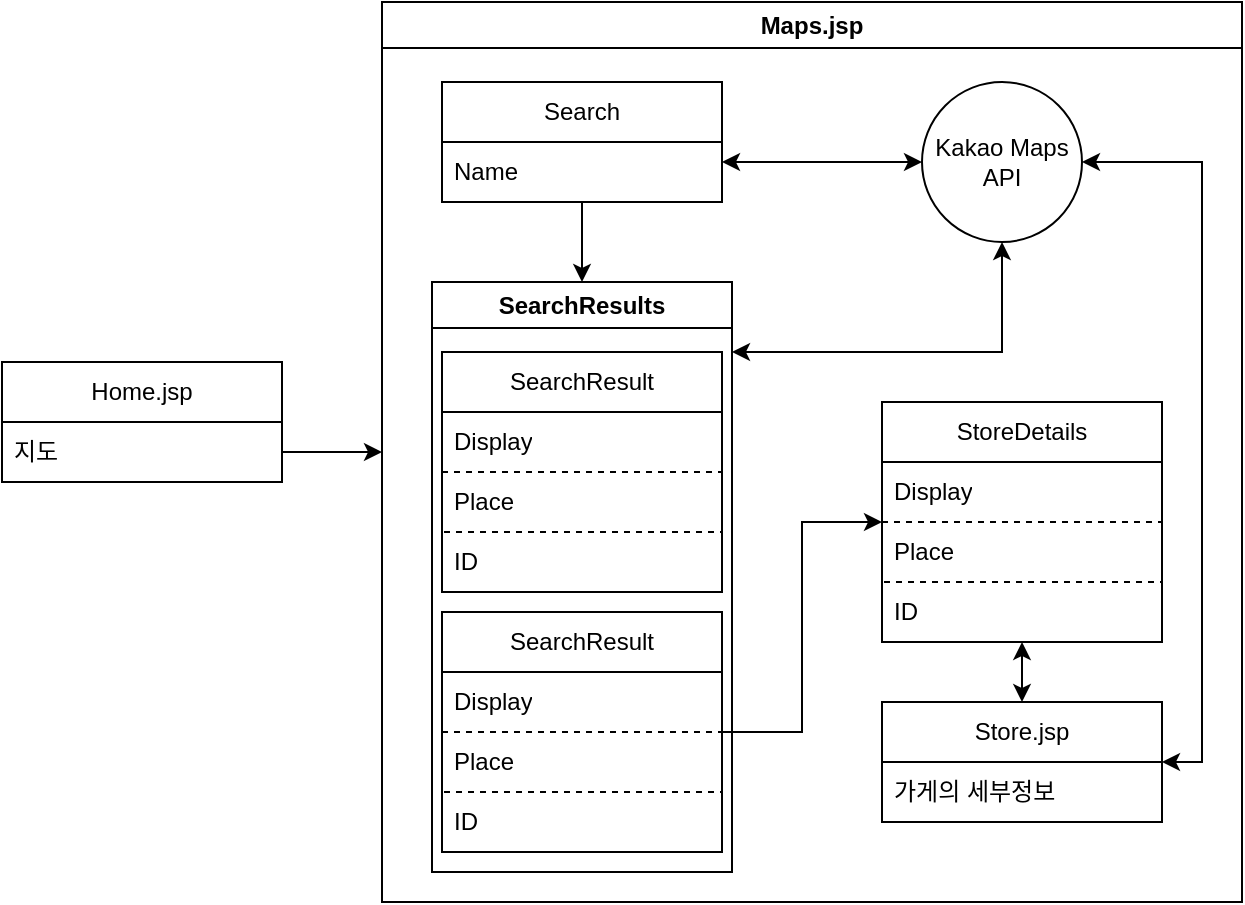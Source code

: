 <mxfile>
    <diagram name="페이지-1" id="fRm4ZINmxPmVJy2ouT4q">
        <mxGraphModel dx="1123" dy="522" grid="1" gridSize="10" guides="1" tooltips="1" connect="1" arrows="1" fold="1" page="1" pageScale="1" pageWidth="1100" pageHeight="850" math="0" shadow="0">
            <root>
                <mxCell id="0"/>
                <mxCell id="1" parent="0"/>
                <mxCell id="sIU6AUuXKET5G-IMV9QI-1" value="&lt;div&gt;Home.jsp&lt;/div&gt;" style="swimlane;fontStyle=0;childLayout=stackLayout;horizontal=1;startSize=30;horizontalStack=0;resizeParent=1;resizeParentMax=0;resizeLast=0;collapsible=1;marginBottom=0;whiteSpace=wrap;html=1;" parent="1" vertex="1">
                    <mxGeometry x="160" y="350" width="140" height="60" as="geometry">
                        <mxRectangle x="430" y="270" width="90" height="30" as="alternateBounds"/>
                    </mxGeometry>
                </mxCell>
                <mxCell id="sIU6AUuXKET5G-IMV9QI-2" value="지도" style="text;strokeColor=none;fillColor=none;align=left;verticalAlign=middle;spacingLeft=4;spacingRight=4;overflow=hidden;points=[[0,0.5],[1,0.5]];portConstraint=eastwest;rotatable=0;whiteSpace=wrap;html=1;" parent="sIU6AUuXKET5G-IMV9QI-1" vertex="1">
                    <mxGeometry y="30" width="140" height="30" as="geometry"/>
                </mxCell>
                <mxCell id="sIU6AUuXKET5G-IMV9QI-36" value="&lt;div&gt;Maps.jsp&lt;/div&gt;" style="swimlane;whiteSpace=wrap;html=1;" parent="1" vertex="1">
                    <mxGeometry x="350" y="170" width="430" height="450" as="geometry"/>
                </mxCell>
                <mxCell id="sIU6AUuXKET5G-IMV9QI-50" style="edgeStyle=orthogonalEdgeStyle;rounded=0;orthogonalLoop=1;jettySize=auto;html=1;startArrow=classic;startFill=1;" parent="sIU6AUuXKET5G-IMV9QI-36" source="sIU6AUuXKET5G-IMV9QI-39" target="sIU6AUuXKET5G-IMV9QI-55" edge="1">
                    <mxGeometry relative="1" as="geometry">
                        <mxPoint x="160" y="175" as="targetPoint"/>
                        <Array as="points">
                            <mxPoint x="310" y="175"/>
                        </Array>
                    </mxGeometry>
                </mxCell>
                <mxCell id="sIU6AUuXKET5G-IMV9QI-39" value="&lt;div&gt;Kakao Maps&lt;/div&gt;&lt;div&gt;API&lt;br&gt;&lt;/div&gt;" style="ellipse;whiteSpace=wrap;html=1;aspect=fixed;" parent="sIU6AUuXKET5G-IMV9QI-36" vertex="1">
                    <mxGeometry x="270" y="40" width="80" height="80" as="geometry"/>
                </mxCell>
                <mxCell id="3" style="edgeStyle=orthogonalEdgeStyle;rounded=0;html=1;startArrow=none;startFill=0;" edge="1" parent="sIU6AUuXKET5G-IMV9QI-36" source="sIU6AUuXKET5G-IMV9QI-41" target="sIU6AUuXKET5G-IMV9QI-55">
                    <mxGeometry relative="1" as="geometry"/>
                </mxCell>
                <mxCell id="sIU6AUuXKET5G-IMV9QI-41" value="Search" style="swimlane;fontStyle=0;childLayout=stackLayout;horizontal=1;startSize=30;horizontalStack=0;resizeParent=1;resizeParentMax=0;resizeLast=0;collapsible=1;marginBottom=0;whiteSpace=wrap;html=1;" parent="sIU6AUuXKET5G-IMV9QI-36" vertex="1">
                    <mxGeometry x="30" y="40" width="140" height="60" as="geometry"/>
                </mxCell>
                <mxCell id="sIU6AUuXKET5G-IMV9QI-42" value="Name" style="text;strokeColor=none;fillColor=none;align=left;verticalAlign=middle;spacingLeft=4;spacingRight=4;overflow=hidden;points=[[0,0.5],[1,0.5]];portConstraint=eastwest;rotatable=0;whiteSpace=wrap;html=1;" parent="sIU6AUuXKET5G-IMV9QI-41" vertex="1">
                    <mxGeometry y="30" width="140" height="30" as="geometry"/>
                </mxCell>
                <mxCell id="sIU6AUuXKET5G-IMV9QI-49" style="edgeStyle=orthogonalEdgeStyle;rounded=0;orthogonalLoop=1;jettySize=auto;html=1;startArrow=classic;startFill=1;" parent="sIU6AUuXKET5G-IMV9QI-36" source="sIU6AUuXKET5G-IMV9QI-42" target="sIU6AUuXKET5G-IMV9QI-39" edge="1">
                    <mxGeometry relative="1" as="geometry">
                        <Array as="points">
                            <mxPoint x="190" y="80"/>
                            <mxPoint x="190" y="80"/>
                        </Array>
                    </mxGeometry>
                </mxCell>
                <mxCell id="sIU6AUuXKET5G-IMV9QI-55" value="SearchResults" style="swimlane;whiteSpace=wrap;html=1;" parent="sIU6AUuXKET5G-IMV9QI-36" vertex="1">
                    <mxGeometry x="25" y="140" width="150" height="295" as="geometry"/>
                </mxCell>
                <mxCell id="sIU6AUuXKET5G-IMV9QI-51" value="SearchResult" style="swimlane;fontStyle=0;childLayout=stackLayout;horizontal=1;startSize=30;horizontalStack=0;resizeParent=1;resizeParentMax=0;resizeLast=0;collapsible=1;marginBottom=0;whiteSpace=wrap;html=1;" parent="sIU6AUuXKET5G-IMV9QI-55" vertex="1">
                    <mxGeometry x="5" y="35" width="140" height="120" as="geometry"/>
                </mxCell>
                <mxCell id="sIU6AUuXKET5G-IMV9QI-52" value="Display" style="text;strokeColor=none;fillColor=none;align=left;verticalAlign=middle;spacingLeft=4;spacingRight=4;overflow=hidden;points=[[0,0.5],[1,0.5]];portConstraint=eastwest;rotatable=0;whiteSpace=wrap;html=1;" parent="sIU6AUuXKET5G-IMV9QI-51" vertex="1">
                    <mxGeometry y="30" width="140" height="30" as="geometry"/>
                </mxCell>
                <mxCell id="sIU6AUuXKET5G-IMV9QI-53" value="Place" style="text;strokeColor=default;fillColor=none;align=left;verticalAlign=middle;spacingLeft=4;spacingRight=4;overflow=hidden;points=[[0,0.5],[1,0.5]];portConstraint=eastwest;rotatable=0;whiteSpace=wrap;html=1;dashed=1;" parent="sIU6AUuXKET5G-IMV9QI-51" vertex="1">
                    <mxGeometry y="60" width="140" height="30" as="geometry"/>
                </mxCell>
                <mxCell id="sIU6AUuXKET5G-IMV9QI-54" value="ID" style="text;strokeColor=none;fillColor=none;align=left;verticalAlign=middle;spacingLeft=4;spacingRight=4;overflow=hidden;points=[[0,0.5],[1,0.5]];portConstraint=eastwest;rotatable=0;whiteSpace=wrap;html=1;" parent="sIU6AUuXKET5G-IMV9QI-51" vertex="1">
                    <mxGeometry y="90" width="140" height="30" as="geometry"/>
                </mxCell>
                <mxCell id="sIU6AUuXKET5G-IMV9QI-56" value="SearchResult" style="swimlane;fontStyle=0;childLayout=stackLayout;horizontal=1;startSize=30;horizontalStack=0;resizeParent=1;resizeParentMax=0;resizeLast=0;collapsible=1;marginBottom=0;whiteSpace=wrap;html=1;" parent="sIU6AUuXKET5G-IMV9QI-55" vertex="1">
                    <mxGeometry x="5" y="165" width="140" height="120" as="geometry"/>
                </mxCell>
                <mxCell id="sIU6AUuXKET5G-IMV9QI-57" value="Display" style="text;strokeColor=none;fillColor=none;align=left;verticalAlign=middle;spacingLeft=4;spacingRight=4;overflow=hidden;points=[[0,0.5],[1,0.5]];portConstraint=eastwest;rotatable=0;whiteSpace=wrap;html=1;" parent="sIU6AUuXKET5G-IMV9QI-56" vertex="1">
                    <mxGeometry y="30" width="140" height="30" as="geometry"/>
                </mxCell>
                <mxCell id="sIU6AUuXKET5G-IMV9QI-58" value="Place" style="text;strokeColor=default;fillColor=none;align=left;verticalAlign=middle;spacingLeft=4;spacingRight=4;overflow=hidden;points=[[0,0.5],[1,0.5]];portConstraint=eastwest;rotatable=0;whiteSpace=wrap;html=1;dashed=1;" parent="sIU6AUuXKET5G-IMV9QI-56" vertex="1">
                    <mxGeometry y="60" width="140" height="30" as="geometry"/>
                </mxCell>
                <mxCell id="sIU6AUuXKET5G-IMV9QI-59" value="ID" style="text;strokeColor=none;fillColor=none;align=left;verticalAlign=middle;spacingLeft=4;spacingRight=4;overflow=hidden;points=[[0,0.5],[1,0.5]];portConstraint=eastwest;rotatable=0;whiteSpace=wrap;html=1;" parent="sIU6AUuXKET5G-IMV9QI-56" vertex="1">
                    <mxGeometry y="90" width="140" height="30" as="geometry"/>
                </mxCell>
                <mxCell id="sIU6AUuXKET5G-IMV9QI-60" value="StoreDetails" style="swimlane;fontStyle=0;childLayout=stackLayout;horizontal=1;startSize=30;horizontalStack=0;resizeParent=1;resizeParentMax=0;resizeLast=0;collapsible=1;marginBottom=0;whiteSpace=wrap;html=1;" parent="sIU6AUuXKET5G-IMV9QI-36" vertex="1">
                    <mxGeometry x="250" y="200" width="140" height="120" as="geometry"/>
                </mxCell>
                <mxCell id="sIU6AUuXKET5G-IMV9QI-61" value="Display" style="text;strokeColor=none;fillColor=none;align=left;verticalAlign=middle;spacingLeft=4;spacingRight=4;overflow=hidden;points=[[0,0.5],[1,0.5]];portConstraint=eastwest;rotatable=0;whiteSpace=wrap;html=1;" parent="sIU6AUuXKET5G-IMV9QI-60" vertex="1">
                    <mxGeometry y="30" width="140" height="30" as="geometry"/>
                </mxCell>
                <mxCell id="sIU6AUuXKET5G-IMV9QI-62" value="Place" style="text;strokeColor=default;fillColor=none;align=left;verticalAlign=middle;spacingLeft=4;spacingRight=4;overflow=hidden;points=[[0,0.5],[1,0.5]];portConstraint=eastwest;rotatable=0;whiteSpace=wrap;html=1;dashed=1;" parent="sIU6AUuXKET5G-IMV9QI-60" vertex="1">
                    <mxGeometry y="60" width="140" height="30" as="geometry"/>
                </mxCell>
                <mxCell id="sIU6AUuXKET5G-IMV9QI-63" value="ID" style="text;strokeColor=none;fillColor=none;align=left;verticalAlign=middle;spacingLeft=4;spacingRight=4;overflow=hidden;points=[[0,0.5],[1,0.5]];portConstraint=eastwest;rotatable=0;whiteSpace=wrap;html=1;" parent="sIU6AUuXKET5G-IMV9QI-60" vertex="1">
                    <mxGeometry y="90" width="140" height="30" as="geometry"/>
                </mxCell>
                <mxCell id="sIU6AUuXKET5G-IMV9QI-64" style="edgeStyle=orthogonalEdgeStyle;rounded=0;orthogonalLoop=1;jettySize=auto;html=1;" parent="sIU6AUuXKET5G-IMV9QI-36" source="sIU6AUuXKET5G-IMV9QI-56" target="sIU6AUuXKET5G-IMV9QI-60" edge="1">
                    <mxGeometry relative="1" as="geometry"/>
                </mxCell>
                <mxCell id="2" style="edgeStyle=orthogonalEdgeStyle;html=1;rounded=0;startArrow=classic;startFill=1;" edge="1" parent="sIU6AUuXKET5G-IMV9QI-36" source="sIU6AUuXKET5G-IMV9QI-66" target="sIU6AUuXKET5G-IMV9QI-39">
                    <mxGeometry relative="1" as="geometry">
                        <Array as="points">
                            <mxPoint x="410" y="380"/>
                            <mxPoint x="410" y="80"/>
                        </Array>
                    </mxGeometry>
                </mxCell>
                <mxCell id="sIU6AUuXKET5G-IMV9QI-66" value="Store.jsp" style="swimlane;fontStyle=0;childLayout=stackLayout;horizontal=1;startSize=30;horizontalStack=0;resizeParent=1;resizeParentMax=0;resizeLast=0;collapsible=1;marginBottom=0;whiteSpace=wrap;html=1;" parent="sIU6AUuXKET5G-IMV9QI-36" vertex="1">
                    <mxGeometry x="250" y="350" width="140" height="60" as="geometry"/>
                </mxCell>
                <mxCell id="sIU6AUuXKET5G-IMV9QI-67" value="가게의 세부정보" style="text;strokeColor=none;fillColor=none;align=left;verticalAlign=middle;spacingLeft=4;spacingRight=4;overflow=hidden;points=[[0,0.5],[1,0.5]];portConstraint=eastwest;rotatable=0;whiteSpace=wrap;html=1;" parent="sIU6AUuXKET5G-IMV9QI-66" vertex="1">
                    <mxGeometry y="30" width="140" height="30" as="geometry"/>
                </mxCell>
                <mxCell id="sIU6AUuXKET5G-IMV9QI-70" style="edgeStyle=orthogonalEdgeStyle;rounded=0;orthogonalLoop=1;jettySize=auto;html=1;startArrow=classic;startFill=1;" parent="sIU6AUuXKET5G-IMV9QI-36" source="sIU6AUuXKET5G-IMV9QI-60" target="sIU6AUuXKET5G-IMV9QI-66" edge="1">
                    <mxGeometry relative="1" as="geometry">
                        <Array as="points">
                            <mxPoint x="320" y="330"/>
                            <mxPoint x="320" y="330"/>
                        </Array>
                    </mxGeometry>
                </mxCell>
                <mxCell id="sIU6AUuXKET5G-IMV9QI-40" style="edgeStyle=orthogonalEdgeStyle;rounded=0;orthogonalLoop=1;jettySize=auto;html=1;" parent="1" source="sIU6AUuXKET5G-IMV9QI-2" target="sIU6AUuXKET5G-IMV9QI-36" edge="1">
                    <mxGeometry relative="1" as="geometry"/>
                </mxCell>
            </root>
        </mxGraphModel>
    </diagram>
</mxfile>